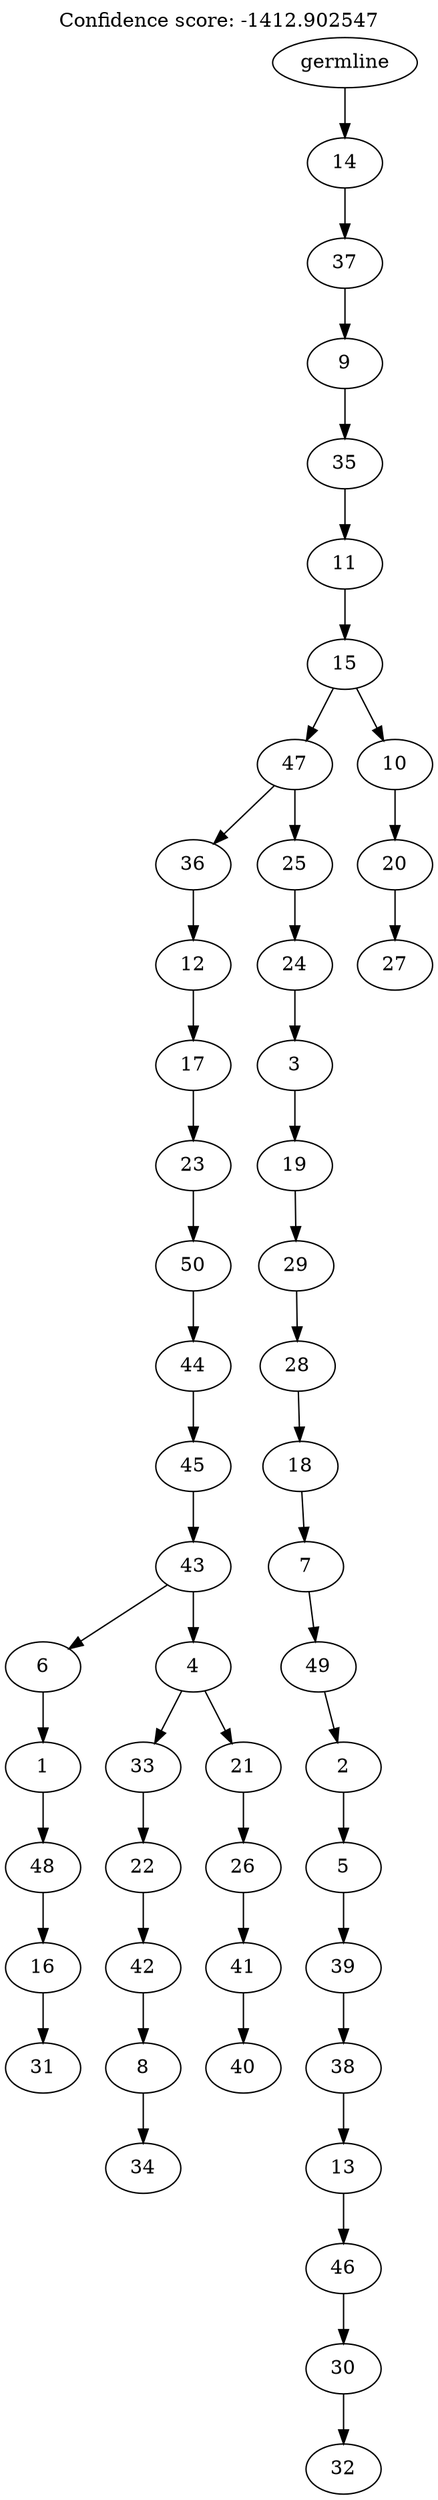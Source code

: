 digraph g {
	"49" -> "50";
	"50" [label="31"];
	"48" -> "49";
	"49" [label="16"];
	"47" -> "48";
	"48" [label="48"];
	"46" -> "47";
	"47" [label="1"];
	"44" -> "45";
	"45" [label="34"];
	"43" -> "44";
	"44" [label="8"];
	"42" -> "43";
	"43" [label="42"];
	"41" -> "42";
	"42" [label="22"];
	"39" -> "40";
	"40" [label="40"];
	"38" -> "39";
	"39" [label="41"];
	"37" -> "38";
	"38" [label="26"];
	"36" -> "37";
	"37" [label="21"];
	"36" -> "41";
	"41" [label="33"];
	"35" -> "36";
	"36" [label="4"];
	"35" -> "46";
	"46" [label="6"];
	"34" -> "35";
	"35" [label="43"];
	"33" -> "34";
	"34" [label="45"];
	"32" -> "33";
	"33" [label="44"];
	"31" -> "32";
	"32" [label="50"];
	"30" -> "31";
	"31" [label="23"];
	"29" -> "30";
	"30" [label="17"];
	"28" -> "29";
	"29" [label="12"];
	"26" -> "27";
	"27" [label="32"];
	"25" -> "26";
	"26" [label="30"];
	"24" -> "25";
	"25" [label="46"];
	"23" -> "24";
	"24" [label="13"];
	"22" -> "23";
	"23" [label="38"];
	"21" -> "22";
	"22" [label="39"];
	"20" -> "21";
	"21" [label="5"];
	"19" -> "20";
	"20" [label="2"];
	"18" -> "19";
	"19" [label="49"];
	"17" -> "18";
	"18" [label="7"];
	"16" -> "17";
	"17" [label="18"];
	"15" -> "16";
	"16" [label="28"];
	"14" -> "15";
	"15" [label="29"];
	"13" -> "14";
	"14" [label="19"];
	"12" -> "13";
	"13" [label="3"];
	"11" -> "12";
	"12" [label="24"];
	"10" -> "11";
	"11" [label="25"];
	"10" -> "28";
	"28" [label="36"];
	"8" -> "9";
	"9" [label="27"];
	"7" -> "8";
	"8" [label="20"];
	"6" -> "7";
	"7" [label="10"];
	"6" -> "10";
	"10" [label="47"];
	"5" -> "6";
	"6" [label="15"];
	"4" -> "5";
	"5" [label="11"];
	"3" -> "4";
	"4" [label="35"];
	"2" -> "3";
	"3" [label="9"];
	"1" -> "2";
	"2" [label="37"];
	"0" -> "1";
	"1" [label="14"];
	"0" [label="germline"];
	labelloc="t";
	label="Confidence score: -1412.902547";
}
